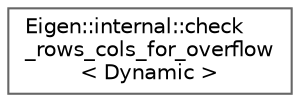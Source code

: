 digraph "类继承关系图"
{
 // LATEX_PDF_SIZE
  bgcolor="transparent";
  edge [fontname=Helvetica,fontsize=10,labelfontname=Helvetica,labelfontsize=10];
  node [fontname=Helvetica,fontsize=10,shape=box,height=0.2,width=0.4];
  rankdir="LR";
  Node0 [id="Node000000",label="Eigen::internal::check\l_rows_cols_for_overflow\l\< Dynamic \>",height=0.2,width=0.4,color="grey40", fillcolor="white", style="filled",URL="$struct_eigen_1_1internal_1_1check__rows__cols__for__overflow_3_01_dynamic_01_4.html",tooltip=" "];
}
